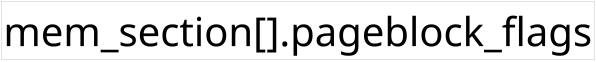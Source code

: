 @startuml

skinparam ComponentStyle rectangle
scale 1/5

skinparam Component {
    FontSize 200
    BorderThickness 0
    BackgroundColor transparent
}

component "mem_section[].pageblock_flags" as cp

@enduml
